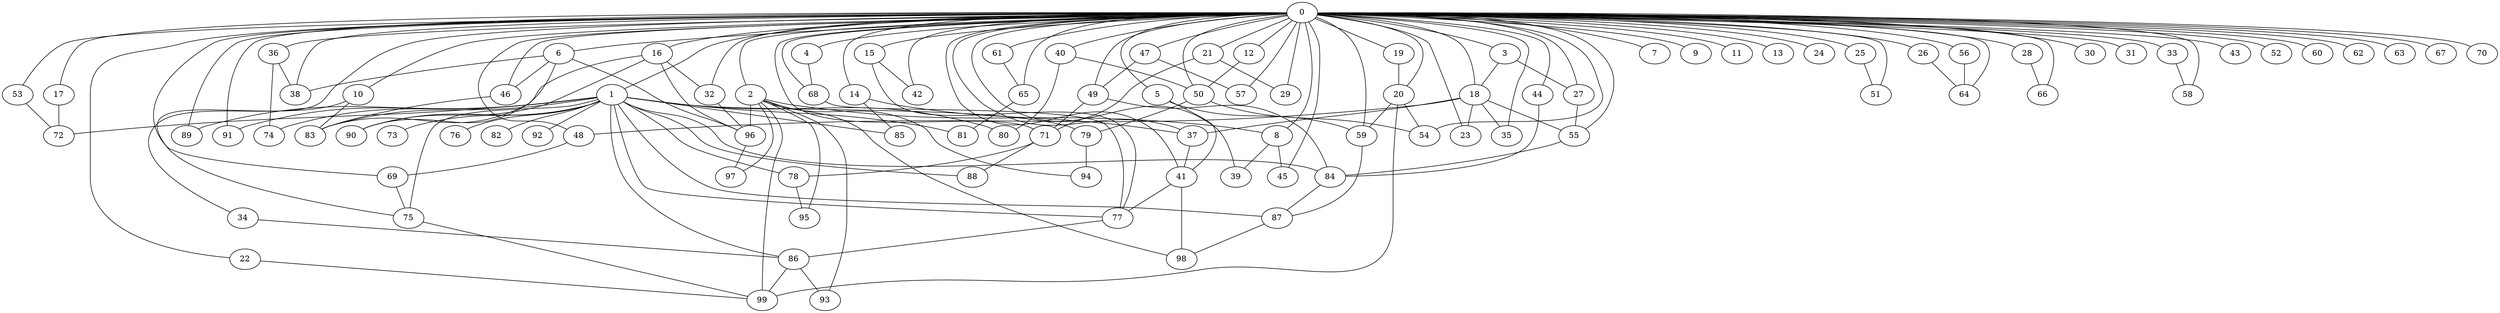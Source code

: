 
graph graphname {
    0 -- 1
0 -- 2
0 -- 3
0 -- 4
0 -- 5
0 -- 6
0 -- 7
0 -- 8
0 -- 9
0 -- 10
0 -- 11
0 -- 12
0 -- 13
0 -- 14
0 -- 15
0 -- 16
0 -- 17
0 -- 18
0 -- 19
0 -- 20
0 -- 21
0 -- 22
0 -- 23
0 -- 24
0 -- 25
0 -- 26
0 -- 27
0 -- 28
0 -- 29
0 -- 30
0 -- 31
0 -- 32
0 -- 33
0 -- 34
0 -- 35
0 -- 36
0 -- 37
0 -- 38
0 -- 39
0 -- 40
0 -- 41
0 -- 42
0 -- 43
0 -- 44
0 -- 45
0 -- 46
0 -- 47
0 -- 48
0 -- 49
0 -- 50
0 -- 51
0 -- 52
0 -- 53
0 -- 54
0 -- 55
0 -- 56
0 -- 57
0 -- 58
0 -- 59
0 -- 60
0 -- 61
0 -- 62
0 -- 63
0 -- 64
0 -- 65
0 -- 66
0 -- 67
0 -- 68
0 -- 69
0 -- 70
0 -- 71
0 -- 89
0 -- 91
1 -- 72
1 -- 73
1 -- 74
1 -- 75
1 -- 76
1 -- 77
1 -- 78
1 -- 79
1 -- 80
1 -- 81
1 -- 82
1 -- 83
1 -- 84
1 -- 85
1 -- 86
1 -- 87
1 -- 88
1 -- 89
1 -- 90
1 -- 91
1 -- 92
2 -- 96
2 -- 98
2 -- 99
2 -- 97
2 -- 93
2 -- 94
2 -- 95
2 -- 8
3 -- 27
3 -- 18
4 -- 68
5 -- 59
5 -- 41
6 -- 96
6 -- 90
6 -- 38
6 -- 46
8 -- 45
8 -- 39
10 -- 83
10 -- 75
12 -- 50
14 -- 37
14 -- 85
15 -- 77
15 -- 42
16 -- 90
16 -- 83
16 -- 32
16 -- 96
17 -- 72
18 -- 55
18 -- 37
18 -- 48
18 -- 23
18 -- 35
19 -- 20
20 -- 59
20 -- 54
20 -- 99
21 -- 71
21 -- 29
22 -- 99
25 -- 51
26 -- 64
27 -- 55
28 -- 66
32 -- 96
33 -- 58
34 -- 86
36 -- 74
36 -- 38
37 -- 41
40 -- 80
40 -- 50
41 -- 98
41 -- 77
44 -- 84
46 -- 83
47 -- 57
47 -- 49
48 -- 69
49 -- 71
49 -- 84
50 -- 54
50 -- 79
53 -- 72
55 -- 84
56 -- 64
59 -- 87
61 -- 65
65 -- 81
68 -- 77
69 -- 75
71 -- 88
71 -- 78
75 -- 99
77 -- 86
78 -- 95
79 -- 94
84 -- 87
86 -- 93
86 -- 99
87 -- 98
96 -- 97

}
